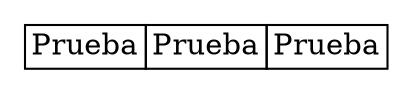 digraph {
	tabla [label=<<TABLE BORDER="0" CELLBORDER="1" CELLSPACING="0"><TR>
                <TD>Prueba</TD> 
                <TD>Prueba</TD>
                <TD>Prueba</TD>
            </TR>
        </TABLE>> shape=plaintext]
}
